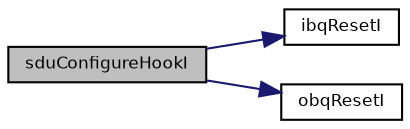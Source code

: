 digraph "sduConfigureHookI"
{
  bgcolor="transparent";
  edge [fontname="Helvetica",fontsize="8",labelfontname="Helvetica",labelfontsize="8"];
  node [fontname="Helvetica",fontsize="8",shape=record];
  rankdir="LR";
  Node13 [label="sduConfigureHookI",height=0.2,width=0.4,color="black", fillcolor="grey75", style="filled", fontcolor="black"];
  Node13 -> Node14 [color="midnightblue",fontsize="8",style="solid",fontname="Helvetica"];
  Node14 [label="ibqResetI",height=0.2,width=0.4,color="black",URL="$group___h_a_l___b_u_f_f_e_r_s.html#gabb11859756f526b7f2150aaef6a4667c",tooltip="Resets an input buffers queue. "];
  Node13 -> Node15 [color="midnightblue",fontsize="8",style="solid",fontname="Helvetica"];
  Node15 [label="obqResetI",height=0.2,width=0.4,color="black",URL="$group___h_a_l___b_u_f_f_e_r_s.html#gaddd8be7bc7d1c4c18ca709aff412f79c",tooltip="Resets an output buffers queue. "];
}
